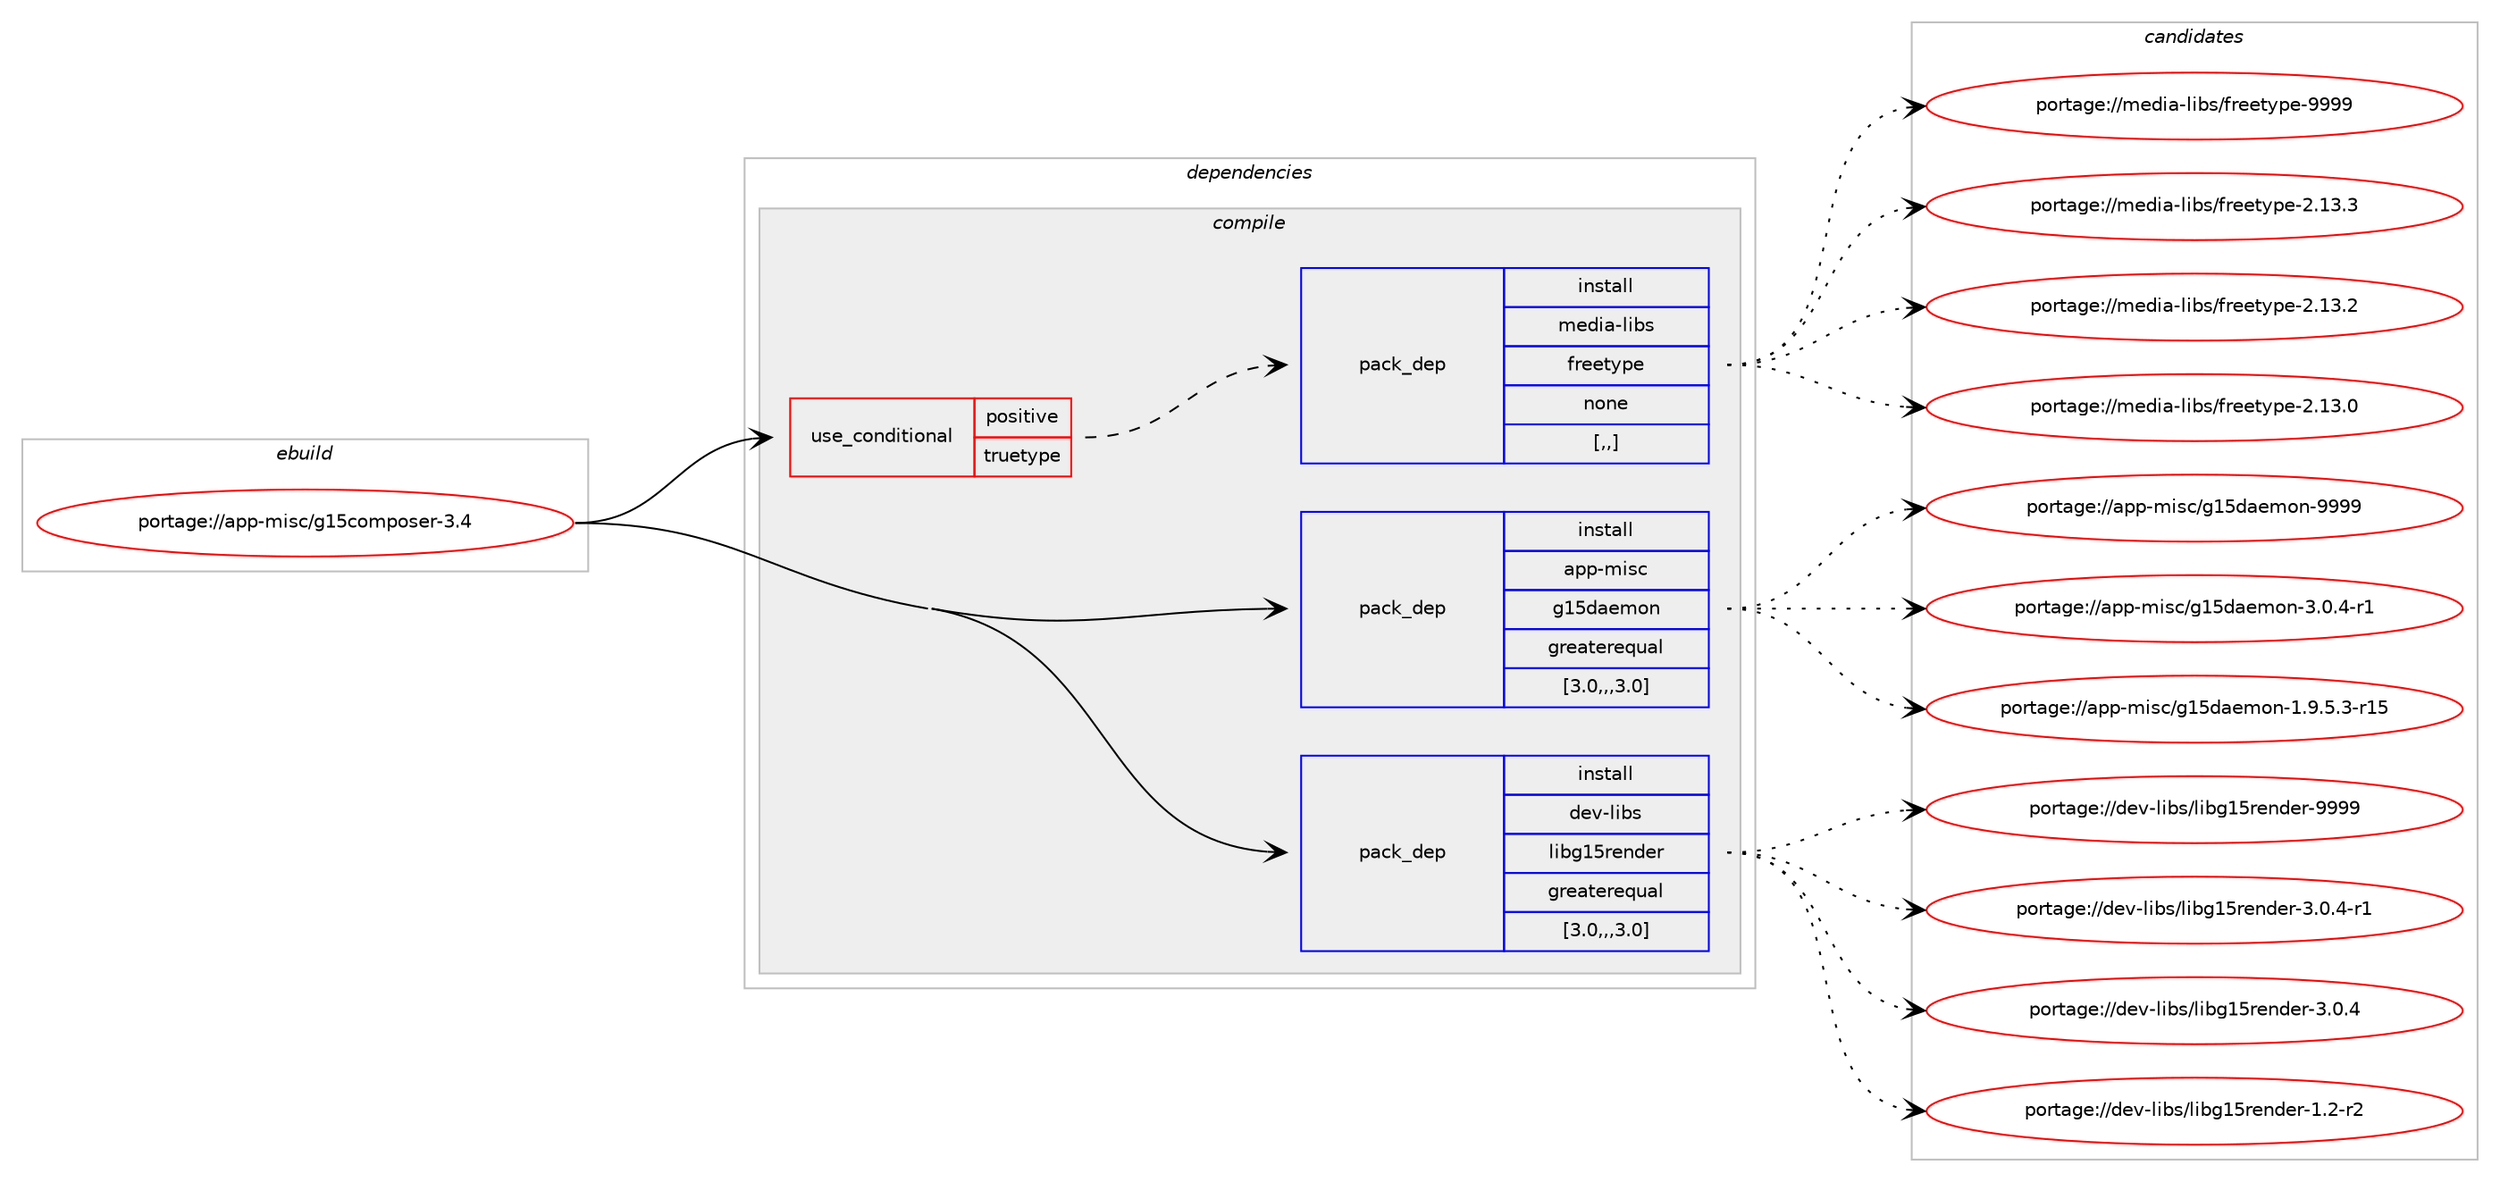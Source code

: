 digraph prolog {

# *************
# Graph options
# *************

newrank=true;
concentrate=true;
compound=true;
graph [rankdir=LR,fontname=Helvetica,fontsize=10,ranksep=1.5];#, ranksep=2.5, nodesep=0.2];
edge  [arrowhead=vee];
node  [fontname=Helvetica,fontsize=10];

# **********
# The ebuild
# **********

subgraph cluster_leftcol {
color=gray;
label=<<i>ebuild</i>>;
id [label="portage://app-misc/g15composer-3.4", color=red, width=4, href="../app-misc/g15composer-3.4.svg"];
}

# ****************
# The dependencies
# ****************

subgraph cluster_midcol {
color=gray;
label=<<i>dependencies</i>>;
subgraph cluster_compile {
fillcolor="#eeeeee";
style=filled;
label=<<i>compile</i>>;
subgraph cond141850 {
dependency534986 [label=<<TABLE BORDER="0" CELLBORDER="1" CELLSPACING="0" CELLPADDING="4"><TR><TD ROWSPAN="3" CELLPADDING="10">use_conditional</TD></TR><TR><TD>positive</TD></TR><TR><TD>truetype</TD></TR></TABLE>>, shape=none, color=red];
subgraph pack389143 {
dependency534987 [label=<<TABLE BORDER="0" CELLBORDER="1" CELLSPACING="0" CELLPADDING="4" WIDTH="220"><TR><TD ROWSPAN="6" CELLPADDING="30">pack_dep</TD></TR><TR><TD WIDTH="110">install</TD></TR><TR><TD>media-libs</TD></TR><TR><TD>freetype</TD></TR><TR><TD>none</TD></TR><TR><TD>[,,]</TD></TR></TABLE>>, shape=none, color=blue];
}
dependency534986:e -> dependency534987:w [weight=20,style="dashed",arrowhead="vee"];
}
id:e -> dependency534986:w [weight=20,style="solid",arrowhead="vee"];
subgraph pack389144 {
dependency534988 [label=<<TABLE BORDER="0" CELLBORDER="1" CELLSPACING="0" CELLPADDING="4" WIDTH="220"><TR><TD ROWSPAN="6" CELLPADDING="30">pack_dep</TD></TR><TR><TD WIDTH="110">install</TD></TR><TR><TD>app-misc</TD></TR><TR><TD>g15daemon</TD></TR><TR><TD>greaterequal</TD></TR><TR><TD>[3.0,,,3.0]</TD></TR></TABLE>>, shape=none, color=blue];
}
id:e -> dependency534988:w [weight=20,style="solid",arrowhead="vee"];
subgraph pack389145 {
dependency534989 [label=<<TABLE BORDER="0" CELLBORDER="1" CELLSPACING="0" CELLPADDING="4" WIDTH="220"><TR><TD ROWSPAN="6" CELLPADDING="30">pack_dep</TD></TR><TR><TD WIDTH="110">install</TD></TR><TR><TD>dev-libs</TD></TR><TR><TD>libg15render</TD></TR><TR><TD>greaterequal</TD></TR><TR><TD>[3.0,,,3.0]</TD></TR></TABLE>>, shape=none, color=blue];
}
id:e -> dependency534989:w [weight=20,style="solid",arrowhead="vee"];
}
subgraph cluster_compileandrun {
fillcolor="#eeeeee";
style=filled;
label=<<i>compile and run</i>>;
}
subgraph cluster_run {
fillcolor="#eeeeee";
style=filled;
label=<<i>run</i>>;
}
}

# **************
# The candidates
# **************

subgraph cluster_choices {
rank=same;
color=gray;
label=<<i>candidates</i>>;

subgraph choice389143 {
color=black;
nodesep=1;
choice109101100105974510810598115471021141011011161211121014557575757 [label="portage://media-libs/freetype-9999", color=red, width=4,href="../media-libs/freetype-9999.svg"];
choice1091011001059745108105981154710211410110111612111210145504649514651 [label="portage://media-libs/freetype-2.13.3", color=red, width=4,href="../media-libs/freetype-2.13.3.svg"];
choice1091011001059745108105981154710211410110111612111210145504649514650 [label="portage://media-libs/freetype-2.13.2", color=red, width=4,href="../media-libs/freetype-2.13.2.svg"];
choice1091011001059745108105981154710211410110111612111210145504649514648 [label="portage://media-libs/freetype-2.13.0", color=red, width=4,href="../media-libs/freetype-2.13.0.svg"];
dependency534987:e -> choice109101100105974510810598115471021141011011161211121014557575757:w [style=dotted,weight="100"];
dependency534987:e -> choice1091011001059745108105981154710211410110111612111210145504649514651:w [style=dotted,weight="100"];
dependency534987:e -> choice1091011001059745108105981154710211410110111612111210145504649514650:w [style=dotted,weight="100"];
dependency534987:e -> choice1091011001059745108105981154710211410110111612111210145504649514648:w [style=dotted,weight="100"];
}
subgraph choice389144 {
color=black;
nodesep=1;
choice971121124510910511599471034953100971011091111104557575757 [label="portage://app-misc/g15daemon-9999", color=red, width=4,href="../app-misc/g15daemon-9999.svg"];
choice971121124510910511599471034953100971011091111104551464846524511449 [label="portage://app-misc/g15daemon-3.0.4-r1", color=red, width=4,href="../app-misc/g15daemon-3.0.4-r1.svg"];
choice971121124510910511599471034953100971011091111104549465746534651451144953 [label="portage://app-misc/g15daemon-1.9.5.3-r15", color=red, width=4,href="../app-misc/g15daemon-1.9.5.3-r15.svg"];
dependency534988:e -> choice971121124510910511599471034953100971011091111104557575757:w [style=dotted,weight="100"];
dependency534988:e -> choice971121124510910511599471034953100971011091111104551464846524511449:w [style=dotted,weight="100"];
dependency534988:e -> choice971121124510910511599471034953100971011091111104549465746534651451144953:w [style=dotted,weight="100"];
}
subgraph choice389145 {
color=black;
nodesep=1;
choice1001011184510810598115471081059810349531141011101001011144557575757 [label="portage://dev-libs/libg15render-9999", color=red, width=4,href="../dev-libs/libg15render-9999.svg"];
choice1001011184510810598115471081059810349531141011101001011144551464846524511449 [label="portage://dev-libs/libg15render-3.0.4-r1", color=red, width=4,href="../dev-libs/libg15render-3.0.4-r1.svg"];
choice100101118451081059811547108105981034953114101110100101114455146484652 [label="portage://dev-libs/libg15render-3.0.4", color=red, width=4,href="../dev-libs/libg15render-3.0.4.svg"];
choice100101118451081059811547108105981034953114101110100101114454946504511450 [label="portage://dev-libs/libg15render-1.2-r2", color=red, width=4,href="../dev-libs/libg15render-1.2-r2.svg"];
dependency534989:e -> choice1001011184510810598115471081059810349531141011101001011144557575757:w [style=dotted,weight="100"];
dependency534989:e -> choice1001011184510810598115471081059810349531141011101001011144551464846524511449:w [style=dotted,weight="100"];
dependency534989:e -> choice100101118451081059811547108105981034953114101110100101114455146484652:w [style=dotted,weight="100"];
dependency534989:e -> choice100101118451081059811547108105981034953114101110100101114454946504511450:w [style=dotted,weight="100"];
}
}

}
